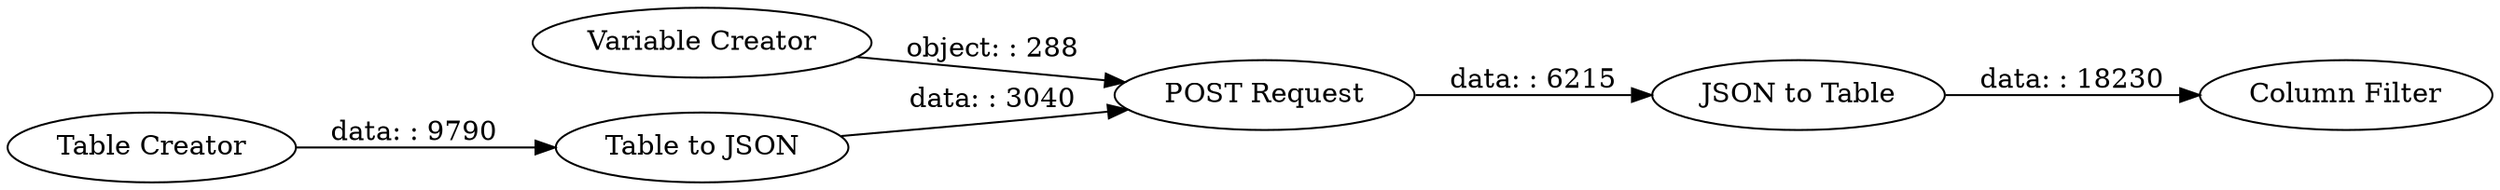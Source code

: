 digraph {
	"-4970013385165606879_3" [label="Table to JSON"]
	"-4970013385165606879_4" [label="POST Request"]
	"-4970013385165606879_6" [label="Column Filter"]
	"-4970013385165606879_1" [label="Variable Creator"]
	"-4970013385165606879_2" [label="Table Creator"]
	"-4970013385165606879_5" [label="JSON to Table"]
	"-4970013385165606879_1" -> "-4970013385165606879_4" [label="object: : 288"]
	"-4970013385165606879_3" -> "-4970013385165606879_4" [label="data: : 3040"]
	"-4970013385165606879_5" -> "-4970013385165606879_6" [label="data: : 18230"]
	"-4970013385165606879_2" -> "-4970013385165606879_3" [label="data: : 9790"]
	"-4970013385165606879_4" -> "-4970013385165606879_5" [label="data: : 6215"]
	rankdir=LR
}
